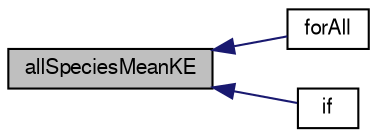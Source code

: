 digraph "allSpeciesMeanKE"
{
  bgcolor="transparent";
  edge [fontname="FreeSans",fontsize="10",labelfontname="FreeSans",labelfontsize="10"];
  node [fontname="FreeSans",fontsize="10",shape=record];
  rankdir="LR";
  Node61 [label="allSpeciesMeanKE",height=0.2,width=0.4,color="black", fillcolor="grey75", style="filled", fontcolor="black"];
  Node61 -> Node62 [dir="back",color="midnightblue",fontsize="10",style="solid",fontname="FreeSans"];
  Node62 [label="forAll",height=0.2,width=0.4,color="black",URL="$a06413.html#a5a590558ce1031e112a705160691b80d"];
  Node61 -> Node63 [dir="back",color="midnightblue",fontsize="10",style="solid",fontname="FreeSans"];
  Node63 [label="if",height=0.2,width=0.4,color="black",URL="$a06398.html#aab882996b28b563ab9a77bf09c77c982"];
}
